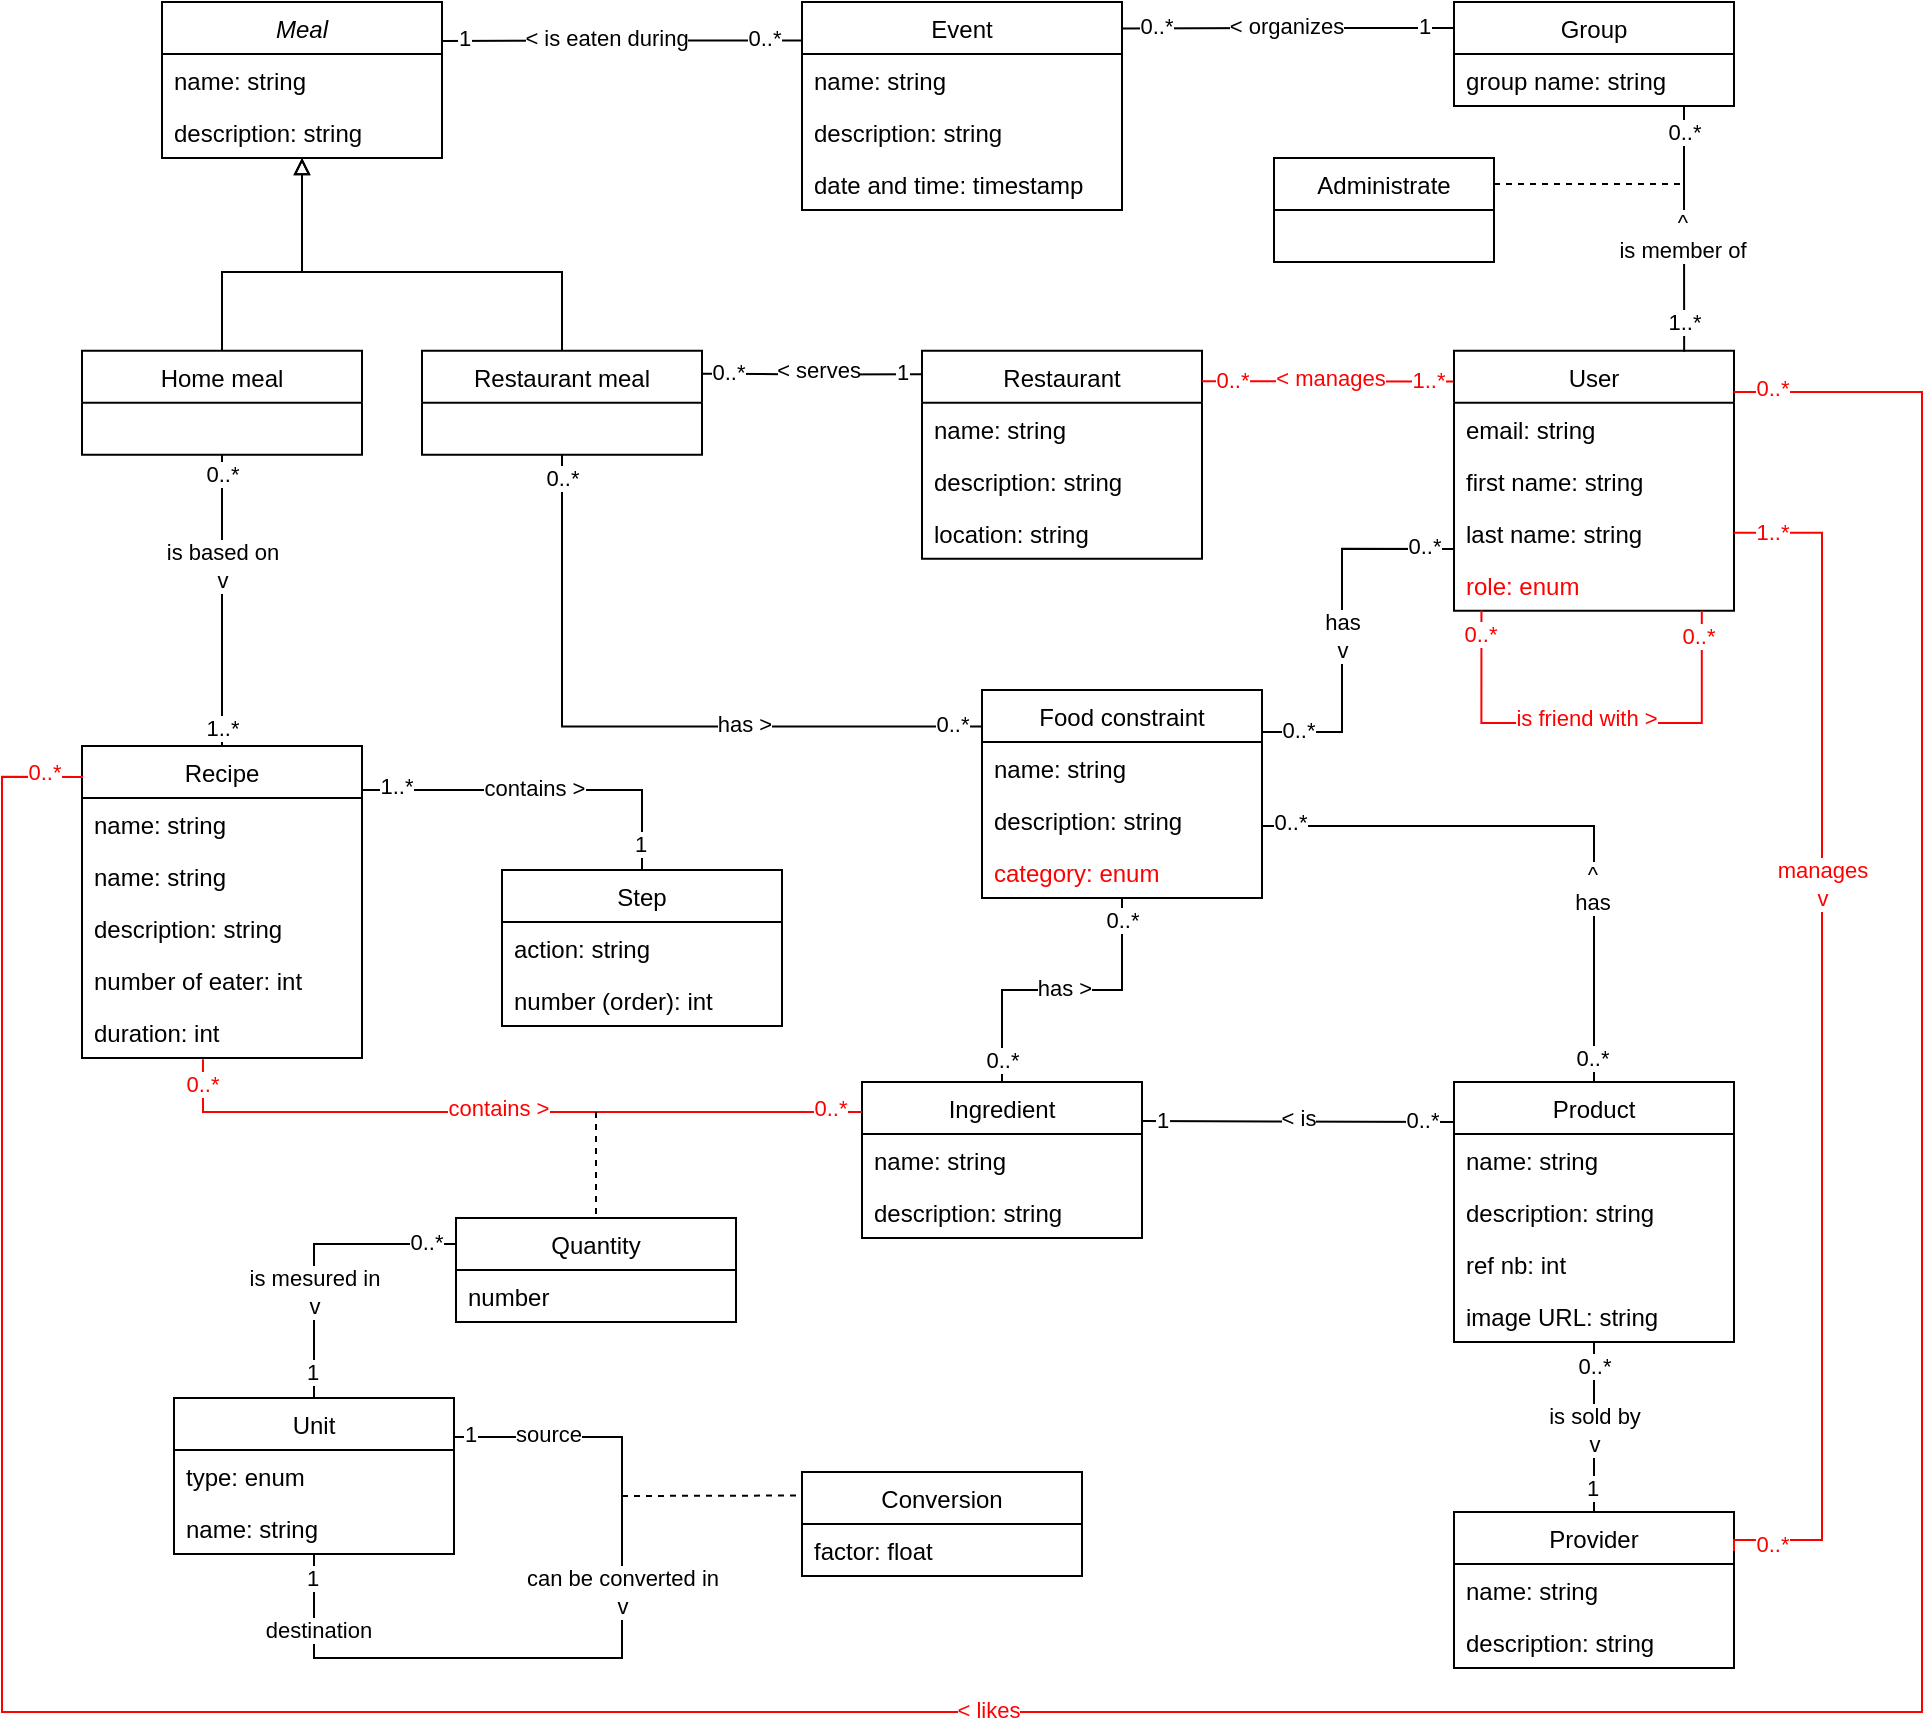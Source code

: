 <mxfile version="17.5.0" type="device"><diagram id="TqW5CA-NK5gwut6oddhq" name="Page-1"><mxGraphModel dx="290" dy="501" grid="1" gridSize="10" guides="1" tooltips="1" connect="1" arrows="1" fold="1" page="1" pageScale="1" pageWidth="827" pageHeight="1169" math="0" shadow="0"><root><mxCell id="0"/><mxCell id="1" parent="0"/><mxCell id="3Y7-TavHmKVDPiJVPNlu-1" value="Food constraint" style="swimlane;fontStyle=0;childLayout=stackLayout;horizontal=1;startSize=26;fillColor=none;horizontalStack=0;resizeParent=1;resizeParentMax=0;resizeLast=0;collapsible=1;marginBottom=0;" parent="1" vertex="1"><mxGeometry x="1620" y="789" width="140" height="104" as="geometry"/></mxCell><mxCell id="3Y7-TavHmKVDPiJVPNlu-2" value="name: string" style="text;strokeColor=none;fillColor=none;align=left;verticalAlign=top;spacingLeft=4;spacingRight=4;overflow=hidden;rotatable=0;points=[[0,0.5],[1,0.5]];portConstraint=eastwest;" parent="3Y7-TavHmKVDPiJVPNlu-1" vertex="1"><mxGeometry y="26" width="140" height="26" as="geometry"/></mxCell><mxCell id="3Y7-TavHmKVDPiJVPNlu-3" value="description: string" style="text;strokeColor=none;fillColor=none;align=left;verticalAlign=top;spacingLeft=4;spacingRight=4;overflow=hidden;rotatable=0;points=[[0,0.5],[1,0.5]];portConstraint=eastwest;" parent="3Y7-TavHmKVDPiJVPNlu-1" vertex="1"><mxGeometry y="52" width="140" height="26" as="geometry"/></mxCell><mxCell id="KQlVbWrht6X0Lb1enAnc-1" value="category: enum" style="text;strokeColor=none;fillColor=none;align=left;verticalAlign=top;spacingLeft=4;spacingRight=4;overflow=hidden;rotatable=0;points=[[0,0.5],[1,0.5]];portConstraint=eastwest;fontColor=#FF0000;" vertex="1" parent="3Y7-TavHmKVDPiJVPNlu-1"><mxGeometry y="78" width="140" height="26" as="geometry"/></mxCell><mxCell id="3Y7-TavHmKVDPiJVPNlu-4" value="User" style="swimlane;fontStyle=0;childLayout=stackLayout;horizontal=1;startSize=26;fillColor=none;horizontalStack=0;resizeParent=1;resizeParentMax=0;resizeLast=0;collapsible=1;marginBottom=0;" parent="1" vertex="1"><mxGeometry x="1856" y="619.43" width="140" height="130" as="geometry"/></mxCell><mxCell id="3Y7-TavHmKVDPiJVPNlu-6" value="email: string" style="text;strokeColor=none;fillColor=none;align=left;verticalAlign=top;spacingLeft=4;spacingRight=4;overflow=hidden;rotatable=0;points=[[0,0.5],[1,0.5]];portConstraint=eastwest;" parent="3Y7-TavHmKVDPiJVPNlu-4" vertex="1"><mxGeometry y="26" width="140" height="26" as="geometry"/></mxCell><mxCell id="3Y7-TavHmKVDPiJVPNlu-7" value="first name: string" style="text;strokeColor=none;fillColor=none;align=left;verticalAlign=top;spacingLeft=4;spacingRight=4;overflow=hidden;rotatable=0;points=[[0,0.5],[1,0.5]];portConstraint=eastwest;" parent="3Y7-TavHmKVDPiJVPNlu-4" vertex="1"><mxGeometry y="52" width="140" height="26" as="geometry"/></mxCell><mxCell id="3Y7-TavHmKVDPiJVPNlu-8" value="last name: string" style="text;strokeColor=none;fillColor=none;align=left;verticalAlign=top;spacingLeft=4;spacingRight=4;overflow=hidden;rotatable=0;points=[[0,0.5],[1,0.5]];portConstraint=eastwest;" parent="3Y7-TavHmKVDPiJVPNlu-4" vertex="1"><mxGeometry y="78" width="140" height="26" as="geometry"/></mxCell><mxCell id="LZzY1pTUdGnfI9EQ-fcA-3" value="role: enum" style="text;strokeColor=none;fillColor=none;align=left;verticalAlign=top;spacingLeft=4;spacingRight=4;overflow=hidden;rotatable=0;points=[[0,0.5],[1,0.5]];portConstraint=eastwest;fontColor=#FF0000;" parent="3Y7-TavHmKVDPiJVPNlu-4" vertex="1"><mxGeometry y="104" width="140" height="26" as="geometry"/></mxCell><mxCell id="LZzY1pTUdGnfI9EQ-fcA-28" style="edgeStyle=orthogonalEdgeStyle;rounded=0;orthogonalLoop=1;jettySize=auto;html=1;endArrow=none;endFill=0;strokeColor=#FF0000;entryX=0.098;entryY=0.992;entryDx=0;entryDy=0;entryPerimeter=0;exitX=0.885;exitY=1;exitDx=0;exitDy=0;exitPerimeter=0;" parent="3Y7-TavHmKVDPiJVPNlu-4" source="LZzY1pTUdGnfI9EQ-fcA-3" target="LZzY1pTUdGnfI9EQ-fcA-3" edge="1"><mxGeometry relative="1" as="geometry"><mxPoint x="124" y="130.57" as="sourcePoint"/><mxPoint x="14" y="150.57" as="targetPoint"/><Array as="points"><mxPoint x="124" y="186"/><mxPoint x="14" y="186"/></Array></mxGeometry></mxCell><mxCell id="LZzY1pTUdGnfI9EQ-fcA-29" value="is friend with &amp;gt;" style="edgeLabel;html=1;align=center;verticalAlign=middle;resizable=0;points=[];fontColor=#FF0000;" parent="LZzY1pTUdGnfI9EQ-fcA-28" vertex="1" connectable="0"><mxGeometry x="0.316" y="-2" relative="1" as="geometry"><mxPoint x="32" y="-1" as="offset"/></mxGeometry></mxCell><mxCell id="LZzY1pTUdGnfI9EQ-fcA-30" value="0..*" style="edgeLabel;html=1;align=center;verticalAlign=middle;resizable=0;points=[];fontColor=#FF0000;" parent="LZzY1pTUdGnfI9EQ-fcA-28" vertex="1" connectable="0"><mxGeometry x="0.914" relative="1" as="geometry"><mxPoint x="-1" y="2" as="offset"/></mxGeometry></mxCell><mxCell id="LZzY1pTUdGnfI9EQ-fcA-31" value="0..*" style="edgeLabel;html=1;align=center;verticalAlign=middle;resizable=0;points=[];fontColor=#FF0000;" parent="LZzY1pTUdGnfI9EQ-fcA-28" vertex="1" connectable="0"><mxGeometry x="-0.824" relative="1" as="geometry"><mxPoint x="-2" y="-7" as="offset"/></mxGeometry></mxCell><mxCell id="3Y7-TavHmKVDPiJVPNlu-84" style="edgeStyle=orthogonalEdgeStyle;rounded=0;orthogonalLoop=1;jettySize=auto;html=1;exitX=0.5;exitY=0;exitDx=0;exitDy=0;endArrow=none;endFill=0;entryX=0.5;entryY=1;entryDx=0;entryDy=0;" parent="1" source="3Y7-TavHmKVDPiJVPNlu-9" target="3Y7-TavHmKVDPiJVPNlu-1" edge="1"><mxGeometry relative="1" as="geometry"><mxPoint x="1700" y="890" as="targetPoint"/></mxGeometry></mxCell><mxCell id="3Y7-TavHmKVDPiJVPNlu-85" value="has &amp;gt;" style="edgeLabel;html=1;align=center;verticalAlign=middle;resizable=0;points=[];" parent="3Y7-TavHmKVDPiJVPNlu-84" vertex="1" connectable="0"><mxGeometry x="-0.137" relative="1" as="geometry"><mxPoint x="11" y="-1" as="offset"/></mxGeometry></mxCell><mxCell id="3Y7-TavHmKVDPiJVPNlu-108" value="0..*" style="edgeLabel;html=1;align=center;verticalAlign=middle;resizable=0;points=[];" parent="3Y7-TavHmKVDPiJVPNlu-84" vertex="1" connectable="0"><mxGeometry x="0.82" relative="1" as="geometry"><mxPoint y="-3" as="offset"/></mxGeometry></mxCell><mxCell id="3Y7-TavHmKVDPiJVPNlu-109" value="0..*" style="edgeLabel;html=1;align=center;verticalAlign=middle;resizable=0;points=[];" parent="3Y7-TavHmKVDPiJVPNlu-84" vertex="1" connectable="0"><mxGeometry x="-0.863" relative="1" as="geometry"><mxPoint y="-1" as="offset"/></mxGeometry></mxCell><mxCell id="3Y7-TavHmKVDPiJVPNlu-9" value="Ingredient" style="swimlane;fontStyle=0;childLayout=stackLayout;horizontal=1;startSize=26;fillColor=none;horizontalStack=0;resizeParent=1;resizeParentMax=0;resizeLast=0;collapsible=1;marginBottom=0;" parent="1" vertex="1"><mxGeometry x="1560" y="985" width="140" height="78" as="geometry"/></mxCell><mxCell id="3Y7-TavHmKVDPiJVPNlu-10" value="name: string" style="text;strokeColor=none;fillColor=none;align=left;verticalAlign=top;spacingLeft=4;spacingRight=4;overflow=hidden;rotatable=0;points=[[0,0.5],[1,0.5]];portConstraint=eastwest;" parent="3Y7-TavHmKVDPiJVPNlu-9" vertex="1"><mxGeometry y="26" width="140" height="26" as="geometry"/></mxCell><mxCell id="3Y7-TavHmKVDPiJVPNlu-11" value="description: string" style="text;strokeColor=none;fillColor=none;align=left;verticalAlign=top;spacingLeft=4;spacingRight=4;overflow=hidden;rotatable=0;points=[[0,0.5],[1,0.5]];portConstraint=eastwest;" parent="3Y7-TavHmKVDPiJVPNlu-9" vertex="1"><mxGeometry y="52" width="140" height="26" as="geometry"/></mxCell><mxCell id="3Y7-TavHmKVDPiJVPNlu-17" value="Meal" style="swimlane;fontStyle=2;childLayout=stackLayout;horizontal=1;startSize=26;fillColor=none;horizontalStack=0;resizeParent=1;resizeParentMax=0;resizeLast=0;collapsible=1;marginBottom=0;" parent="1" vertex="1"><mxGeometry x="1210" y="445" width="140" height="78" as="geometry"/></mxCell><mxCell id="3Y7-TavHmKVDPiJVPNlu-18" value="name: string" style="text;strokeColor=none;fillColor=none;align=left;verticalAlign=top;spacingLeft=4;spacingRight=4;overflow=hidden;rotatable=0;points=[[0,0.5],[1,0.5]];portConstraint=eastwest;" parent="3Y7-TavHmKVDPiJVPNlu-17" vertex="1"><mxGeometry y="26" width="140" height="26" as="geometry"/></mxCell><mxCell id="3Y7-TavHmKVDPiJVPNlu-19" value="description: string" style="text;strokeColor=none;fillColor=none;align=left;verticalAlign=top;spacingLeft=4;spacingRight=4;overflow=hidden;rotatable=0;points=[[0,0.5],[1,0.5]];portConstraint=eastwest;" parent="3Y7-TavHmKVDPiJVPNlu-17" vertex="1"><mxGeometry y="52" width="140" height="26" as="geometry"/></mxCell><mxCell id="3Y7-TavHmKVDPiJVPNlu-52" style="edgeStyle=orthogonalEdgeStyle;rounded=0;orthogonalLoop=1;jettySize=auto;html=1;exitX=0.5;exitY=1;exitDx=0;exitDy=0;endArrow=none;endFill=0;entryX=0.222;entryY=0.003;entryDx=0;entryDy=0;entryPerimeter=0;" parent="1" edge="1"><mxGeometry relative="1" as="geometry"><mxPoint x="1971" y="497.0" as="sourcePoint"/><mxPoint x="1971.08" y="619.82" as="targetPoint"/><Array as="points"><mxPoint x="1971" y="530"/><mxPoint x="1971" y="530"/></Array></mxGeometry></mxCell><mxCell id="3Y7-TavHmKVDPiJVPNlu-53" value="&lt;div&gt;^&lt;br&gt;&lt;/div&gt;&lt;div&gt;is member of&lt;/div&gt;" style="edgeLabel;html=1;align=center;verticalAlign=middle;resizable=0;points=[];" parent="3Y7-TavHmKVDPiJVPNlu-52" vertex="1" connectable="0"><mxGeometry x="0.435" relative="1" as="geometry"><mxPoint x="-1" y="-23" as="offset"/></mxGeometry></mxCell><mxCell id="3Y7-TavHmKVDPiJVPNlu-87" value="1..*" style="edgeLabel;html=1;align=center;verticalAlign=middle;resizable=0;points=[];" parent="3Y7-TavHmKVDPiJVPNlu-52" vertex="1" connectable="0"><mxGeometry x="0.792" relative="1" as="geometry"><mxPoint y="-2" as="offset"/></mxGeometry></mxCell><mxCell id="3Y7-TavHmKVDPiJVPNlu-88" value="0..*" style="edgeLabel;html=1;align=center;verticalAlign=middle;resizable=0;points=[];" parent="3Y7-TavHmKVDPiJVPNlu-52" vertex="1" connectable="0"><mxGeometry x="-0.821" relative="1" as="geometry"><mxPoint y="2" as="offset"/></mxGeometry></mxCell><mxCell id="3Y7-TavHmKVDPiJVPNlu-20" value="Group" style="swimlane;fontStyle=0;childLayout=stackLayout;horizontal=1;startSize=26;fillColor=none;horizontalStack=0;resizeParent=1;resizeParentMax=0;resizeLast=0;collapsible=1;marginBottom=0;" parent="1" vertex="1"><mxGeometry x="1856" y="445" width="140" height="52" as="geometry"><mxRectangle x="1830" y="445" width="70" height="26" as="alternateBounds"/></mxGeometry></mxCell><mxCell id="3Y7-TavHmKVDPiJVPNlu-21" value="group name: string" style="text;strokeColor=none;fillColor=none;align=left;verticalAlign=top;spacingLeft=4;spacingRight=4;overflow=hidden;rotatable=0;points=[[0,0.5],[1,0.5]];portConstraint=eastwest;" parent="3Y7-TavHmKVDPiJVPNlu-20" vertex="1"><mxGeometry y="26" width="140" height="26" as="geometry"/></mxCell><mxCell id="3Y7-TavHmKVDPiJVPNlu-22" value="Event" style="swimlane;fontStyle=0;childLayout=stackLayout;horizontal=1;startSize=26;fillColor=none;horizontalStack=0;resizeParent=1;resizeParentMax=0;resizeLast=0;collapsible=1;marginBottom=0;" parent="1" vertex="1"><mxGeometry x="1530" y="445" width="160" height="104" as="geometry"/></mxCell><mxCell id="3Y7-TavHmKVDPiJVPNlu-23" value="name: string" style="text;strokeColor=none;fillColor=none;align=left;verticalAlign=top;spacingLeft=4;spacingRight=4;overflow=hidden;rotatable=0;points=[[0,0.5],[1,0.5]];portConstraint=eastwest;" parent="3Y7-TavHmKVDPiJVPNlu-22" vertex="1"><mxGeometry y="26" width="160" height="26" as="geometry"/></mxCell><mxCell id="3Y7-TavHmKVDPiJVPNlu-24" value="description: string" style="text;strokeColor=none;fillColor=none;align=left;verticalAlign=top;spacingLeft=4;spacingRight=4;overflow=hidden;rotatable=0;points=[[0,0.5],[1,0.5]];portConstraint=eastwest;" parent="3Y7-TavHmKVDPiJVPNlu-22" vertex="1"><mxGeometry y="52" width="160" height="26" as="geometry"/></mxCell><mxCell id="3Y7-TavHmKVDPiJVPNlu-25" value="date and time: timestamp" style="text;strokeColor=none;fillColor=none;align=left;verticalAlign=top;spacingLeft=4;spacingRight=4;overflow=hidden;rotatable=0;points=[[0,0.5],[1,0.5]];portConstraint=eastwest;" parent="3Y7-TavHmKVDPiJVPNlu-22" vertex="1"><mxGeometry y="78" width="160" height="26" as="geometry"/></mxCell><mxCell id="3Y7-TavHmKVDPiJVPNlu-63" style="edgeStyle=orthogonalEdgeStyle;rounded=0;orthogonalLoop=1;jettySize=auto;html=1;exitX=0.5;exitY=1;exitDx=0;exitDy=0;entryX=0.5;entryY=0;entryDx=0;entryDy=0;endArrow=none;endFill=0;" parent="1" source="3Y7-TavHmKVDPiJVPNlu-26" target="3Y7-TavHmKVDPiJVPNlu-31" edge="1"><mxGeometry relative="1" as="geometry"/></mxCell><mxCell id="3Y7-TavHmKVDPiJVPNlu-64" value="&lt;div&gt;is based on&lt;/div&gt;&lt;div&gt;v&lt;br&gt;&lt;/div&gt;" style="edgeLabel;html=1;align=center;verticalAlign=middle;resizable=0;points=[];" parent="3Y7-TavHmKVDPiJVPNlu-63" vertex="1" connectable="0"><mxGeometry x="0.686" relative="1" as="geometry"><mxPoint y="-67" as="offset"/></mxGeometry></mxCell><mxCell id="3Y7-TavHmKVDPiJVPNlu-93" value="0..*" style="edgeLabel;html=1;align=center;verticalAlign=middle;resizable=0;points=[];" parent="3Y7-TavHmKVDPiJVPNlu-63" vertex="1" connectable="0"><mxGeometry x="-0.791" relative="1" as="geometry"><mxPoint y="-6" as="offset"/></mxGeometry></mxCell><mxCell id="3Y7-TavHmKVDPiJVPNlu-94" value="1..*" style="edgeLabel;html=1;align=center;verticalAlign=middle;resizable=0;points=[];" parent="3Y7-TavHmKVDPiJVPNlu-63" vertex="1" connectable="0"><mxGeometry x="0.778" relative="1" as="geometry"><mxPoint y="7" as="offset"/></mxGeometry></mxCell><mxCell id="rPFVRI6o-lbLPfudPGqJ-1" style="edgeStyle=orthogonalEdgeStyle;rounded=0;orthogonalLoop=1;jettySize=auto;html=1;exitX=0.5;exitY=0;exitDx=0;exitDy=0;entryX=0.5;entryY=1;entryDx=0;entryDy=0;endArrow=block;endFill=0;" parent="1" source="3Y7-TavHmKVDPiJVPNlu-26" target="3Y7-TavHmKVDPiJVPNlu-17" edge="1"><mxGeometry relative="1" as="geometry"><mxPoint x="1340" y="530" as="targetPoint"/><Array as="points"><mxPoint x="1240" y="580"/><mxPoint x="1280" y="580"/></Array></mxGeometry></mxCell><mxCell id="3Y7-TavHmKVDPiJVPNlu-26" value="Home meal" style="swimlane;fontStyle=0;childLayout=stackLayout;horizontal=1;startSize=26;fillColor=none;horizontalStack=0;resizeParent=1;resizeParentMax=0;resizeLast=0;collapsible=1;marginBottom=0;" parent="1" vertex="1"><mxGeometry x="1170" y="619.43" width="140" height="52" as="geometry"/></mxCell><mxCell id="3Y7-TavHmKVDPiJVPNlu-77" style="edgeStyle=orthogonalEdgeStyle;rounded=0;orthogonalLoop=1;jettySize=auto;html=1;exitX=0.5;exitY=1;exitDx=0;exitDy=0;entryX=0.001;entryY=0.176;entryDx=0;entryDy=0;endArrow=none;endFill=0;entryPerimeter=0;" parent="1" source="3Y7-TavHmKVDPiJVPNlu-27" target="3Y7-TavHmKVDPiJVPNlu-1" edge="1"><mxGeometry relative="1" as="geometry"><mxPoint x="1000" y="562.14" as="sourcePoint"/><mxPoint x="1135" y="728.71" as="targetPoint"/></mxGeometry></mxCell><mxCell id="3Y7-TavHmKVDPiJVPNlu-78" value="&lt;div&gt;has &amp;gt;&lt;br&gt;&lt;/div&gt;" style="edgeLabel;html=1;align=center;verticalAlign=middle;resizable=0;points=[];" parent="3Y7-TavHmKVDPiJVPNlu-77" vertex="1" connectable="0"><mxGeometry x="0.316" y="-2" relative="1" as="geometry"><mxPoint x="-1" y="-4" as="offset"/></mxGeometry></mxCell><mxCell id="3Y7-TavHmKVDPiJVPNlu-103" value="0..*" style="edgeLabel;html=1;align=center;verticalAlign=middle;resizable=0;points=[];" parent="3Y7-TavHmKVDPiJVPNlu-77" vertex="1" connectable="0"><mxGeometry x="-0.863" relative="1" as="geometry"><mxPoint y="-12" as="offset"/></mxGeometry></mxCell><mxCell id="3Y7-TavHmKVDPiJVPNlu-104" value="0..*" style="edgeLabel;html=1;align=center;verticalAlign=middle;resizable=0;points=[];" parent="3Y7-TavHmKVDPiJVPNlu-77" vertex="1" connectable="0"><mxGeometry x="0.919" y="-1" relative="1" as="geometry"><mxPoint x="-1" y="-3" as="offset"/></mxGeometry></mxCell><mxCell id="rPFVRI6o-lbLPfudPGqJ-3" style="edgeStyle=orthogonalEdgeStyle;rounded=0;orthogonalLoop=1;jettySize=auto;html=1;endArrow=block;endFill=0;entryX=0.5;entryY=1.001;entryDx=0;entryDy=0;entryPerimeter=0;exitX=0.5;exitY=0;exitDx=0;exitDy=0;" parent="1" source="3Y7-TavHmKVDPiJVPNlu-27" target="3Y7-TavHmKVDPiJVPNlu-19" edge="1"><mxGeometry relative="1" as="geometry"><mxPoint x="1350" y="530" as="targetPoint"/><mxPoint x="1450" y="570" as="sourcePoint"/><Array as="points"><mxPoint x="1410" y="580"/><mxPoint x="1280" y="580"/></Array></mxGeometry></mxCell><mxCell id="3Y7-TavHmKVDPiJVPNlu-27" value="Restaurant meal" style="swimlane;fontStyle=0;childLayout=stackLayout;horizontal=1;startSize=26;fillColor=none;horizontalStack=0;resizeParent=1;resizeParentMax=0;resizeLast=0;collapsible=1;marginBottom=0;" parent="1" vertex="1"><mxGeometry x="1340" y="619.43" width="140" height="52" as="geometry"/></mxCell><mxCell id="3Y7-TavHmKVDPiJVPNlu-31" value="Recipe" style="swimlane;fontStyle=0;childLayout=stackLayout;horizontal=1;startSize=26;fillColor=none;horizontalStack=0;resizeParent=1;resizeParentMax=0;resizeLast=0;collapsible=1;marginBottom=0;" parent="1" vertex="1"><mxGeometry x="1170" y="817" width="140" height="156" as="geometry"/></mxCell><mxCell id="LZzY1pTUdGnfI9EQ-fcA-48" value="name: string" style="text;strokeColor=none;fillColor=none;align=left;verticalAlign=top;spacingLeft=4;spacingRight=4;overflow=hidden;rotatable=0;points=[[0,0.5],[1,0.5]];portConstraint=eastwest;" parent="3Y7-TavHmKVDPiJVPNlu-31" vertex="1"><mxGeometry y="26" width="140" height="26" as="geometry"/></mxCell><mxCell id="3Y7-TavHmKVDPiJVPNlu-32" value="name: string" style="text;strokeColor=none;fillColor=none;align=left;verticalAlign=top;spacingLeft=4;spacingRight=4;overflow=hidden;rotatable=0;points=[[0,0.5],[1,0.5]];portConstraint=eastwest;" parent="3Y7-TavHmKVDPiJVPNlu-31" vertex="1"><mxGeometry y="52" width="140" height="26" as="geometry"/></mxCell><mxCell id="3Y7-TavHmKVDPiJVPNlu-33" value="description: string" style="text;strokeColor=none;fillColor=none;align=left;verticalAlign=top;spacingLeft=4;spacingRight=4;overflow=hidden;rotatable=0;points=[[0,0.5],[1,0.5]];portConstraint=eastwest;" parent="3Y7-TavHmKVDPiJVPNlu-31" vertex="1"><mxGeometry y="78" width="140" height="26" as="geometry"/></mxCell><mxCell id="3Y7-TavHmKVDPiJVPNlu-34" value="number of eater: int" style="text;strokeColor=none;fillColor=none;align=left;verticalAlign=top;spacingLeft=4;spacingRight=4;overflow=hidden;rotatable=0;points=[[0,0.5],[1,0.5]];portConstraint=eastwest;" parent="3Y7-TavHmKVDPiJVPNlu-31" vertex="1"><mxGeometry y="104" width="140" height="26" as="geometry"/></mxCell><mxCell id="LZzY1pTUdGnfI9EQ-fcA-20" value="duration: int" style="text;strokeColor=none;fillColor=none;align=left;verticalAlign=top;spacingLeft=4;spacingRight=4;overflow=hidden;rotatable=0;points=[[0,0.5],[1,0.5]];portConstraint=eastwest;" parent="3Y7-TavHmKVDPiJVPNlu-31" vertex="1"><mxGeometry y="130" width="140" height="26" as="geometry"/></mxCell><mxCell id="3Y7-TavHmKVDPiJVPNlu-65" style="edgeStyle=orthogonalEdgeStyle;rounded=0;orthogonalLoop=1;jettySize=auto;html=1;entryX=1.002;entryY=0.219;entryDx=0;entryDy=0;endArrow=none;endFill=0;exitX=-0.003;exitY=0.113;exitDx=0;exitDy=0;exitPerimeter=0;entryPerimeter=0;" parent="1" source="3Y7-TavHmKVDPiJVPNlu-35" target="3Y7-TavHmKVDPiJVPNlu-27" edge="1"><mxGeometry relative="1" as="geometry"><Array as="points"><mxPoint x="1530" y="631"/><mxPoint x="1500" y="631"/></Array><mxPoint x="1460" y="777" as="sourcePoint"/></mxGeometry></mxCell><mxCell id="3Y7-TavHmKVDPiJVPNlu-66" value="&lt;div&gt;&amp;lt; serves&lt;br&gt;&lt;/div&gt;" style="edgeLabel;html=1;align=center;verticalAlign=middle;resizable=0;points=[];" parent="3Y7-TavHmKVDPiJVPNlu-65" vertex="1" connectable="0"><mxGeometry x="-0.693" y="1" relative="1" as="geometry"><mxPoint x="-35" y="-3" as="offset"/></mxGeometry></mxCell><mxCell id="3Y7-TavHmKVDPiJVPNlu-101" value="1" style="edgeLabel;html=1;align=center;verticalAlign=middle;resizable=0;points=[];" parent="3Y7-TavHmKVDPiJVPNlu-65" vertex="1" connectable="0"><mxGeometry x="-0.777" relative="1" as="geometry"><mxPoint x="2" y="-1" as="offset"/></mxGeometry></mxCell><mxCell id="3Y7-TavHmKVDPiJVPNlu-102" value="0..*" style="edgeLabel;html=1;align=center;verticalAlign=middle;resizable=0;points=[];" parent="3Y7-TavHmKVDPiJVPNlu-65" vertex="1" connectable="0"><mxGeometry x="0.769" relative="1" as="geometry"><mxPoint y="-1" as="offset"/></mxGeometry></mxCell><mxCell id="3Y7-TavHmKVDPiJVPNlu-35" value="Restaurant" style="swimlane;fontStyle=0;childLayout=stackLayout;horizontal=1;startSize=26;fillColor=none;horizontalStack=0;resizeParent=1;resizeParentMax=0;resizeLast=0;collapsible=1;marginBottom=0;" parent="1" vertex="1"><mxGeometry x="1590" y="619.43" width="140" height="104" as="geometry"/></mxCell><mxCell id="3Y7-TavHmKVDPiJVPNlu-36" value="name: string" style="text;strokeColor=none;fillColor=none;align=left;verticalAlign=top;spacingLeft=4;spacingRight=4;overflow=hidden;rotatable=0;points=[[0,0.5],[1,0.5]];portConstraint=eastwest;" parent="3Y7-TavHmKVDPiJVPNlu-35" vertex="1"><mxGeometry y="26" width="140" height="26" as="geometry"/></mxCell><mxCell id="3Y7-TavHmKVDPiJVPNlu-37" value="description: string" style="text;strokeColor=none;fillColor=none;align=left;verticalAlign=top;spacingLeft=4;spacingRight=4;overflow=hidden;rotatable=0;points=[[0,0.5],[1,0.5]];portConstraint=eastwest;" parent="3Y7-TavHmKVDPiJVPNlu-35" vertex="1"><mxGeometry y="52" width="140" height="26" as="geometry"/></mxCell><mxCell id="3Y7-TavHmKVDPiJVPNlu-38" value="location: string" style="text;strokeColor=none;fillColor=none;align=left;verticalAlign=top;spacingLeft=4;spacingRight=4;overflow=hidden;rotatable=0;points=[[0,0.5],[1,0.5]];portConstraint=eastwest;" parent="3Y7-TavHmKVDPiJVPNlu-35" vertex="1"><mxGeometry y="78" width="140" height="26" as="geometry"/></mxCell><mxCell id="3Y7-TavHmKVDPiJVPNlu-71" style="edgeStyle=orthogonalEdgeStyle;rounded=0;orthogonalLoop=1;jettySize=auto;html=1;endArrow=none;endFill=0;entryX=0;entryY=0.192;entryDx=0;entryDy=0;entryPerimeter=0;fontColor=#FF0000;strokeColor=#FF0000;exitX=0.432;exitY=1.022;exitDx=0;exitDy=0;exitPerimeter=0;" parent="1" source="LZzY1pTUdGnfI9EQ-fcA-20" target="3Y7-TavHmKVDPiJVPNlu-9" edge="1"><mxGeometry relative="1" as="geometry"><mxPoint x="1520.0" y="1004.621" as="targetPoint"/><mxPoint x="1230" y="990" as="sourcePoint"/><Array as="points"><mxPoint x="1231" y="1000"/></Array></mxGeometry></mxCell><mxCell id="3Y7-TavHmKVDPiJVPNlu-72" value="contains &amp;gt;" style="edgeLabel;html=1;align=center;verticalAlign=middle;resizable=0;points=[];fontColor=#FF0000;" parent="3Y7-TavHmKVDPiJVPNlu-71" vertex="1" connectable="0"><mxGeometry x="-0.377" relative="1" as="geometry"><mxPoint x="63" y="-2" as="offset"/></mxGeometry></mxCell><mxCell id="3Y7-TavHmKVDPiJVPNlu-111" value="0..*" style="edgeLabel;html=1;align=center;verticalAlign=middle;resizable=0;points=[];fontColor=#FF0000;" parent="3Y7-TavHmKVDPiJVPNlu-71" vertex="1" connectable="0"><mxGeometry x="-0.818" relative="1" as="geometry"><mxPoint x="-7" y="-14" as="offset"/></mxGeometry></mxCell><mxCell id="3Y7-TavHmKVDPiJVPNlu-112" value="0..*" style="edgeLabel;html=1;align=center;verticalAlign=middle;resizable=0;points=[];fontColor=#FF0000;" parent="3Y7-TavHmKVDPiJVPNlu-71" vertex="1" connectable="0"><mxGeometry x="0.779" relative="1" as="geometry"><mxPoint x="23" y="-2" as="offset"/></mxGeometry></mxCell><mxCell id="3Y7-TavHmKVDPiJVPNlu-39" value="Step" style="swimlane;fontStyle=0;childLayout=stackLayout;horizontal=1;startSize=26;fillColor=none;horizontalStack=0;resizeParent=1;resizeParentMax=0;resizeLast=0;collapsible=1;marginBottom=0;" parent="1" vertex="1"><mxGeometry x="1380" y="879" width="140" height="78" as="geometry"/></mxCell><mxCell id="3Y7-TavHmKVDPiJVPNlu-40" value="action: string" style="text;strokeColor=none;fillColor=none;align=left;verticalAlign=top;spacingLeft=4;spacingRight=4;overflow=hidden;rotatable=0;points=[[0,0.5],[1,0.5]];portConstraint=eastwest;" parent="3Y7-TavHmKVDPiJVPNlu-39" vertex="1"><mxGeometry y="26" width="140" height="26" as="geometry"/></mxCell><mxCell id="3Y7-TavHmKVDPiJVPNlu-41" value="number (order): int" style="text;strokeColor=none;fillColor=none;align=left;verticalAlign=top;spacingLeft=4;spacingRight=4;overflow=hidden;rotatable=0;points=[[0,0.5],[1,0.5]];portConstraint=eastwest;" parent="3Y7-TavHmKVDPiJVPNlu-39" vertex="1"><mxGeometry y="52" width="140" height="26" as="geometry"/></mxCell><mxCell id="3Y7-TavHmKVDPiJVPNlu-75" style="edgeStyle=orthogonalEdgeStyle;rounded=0;orthogonalLoop=1;jettySize=auto;html=1;exitX=0.5;exitY=1;exitDx=0;exitDy=0;entryX=0.5;entryY=0;entryDx=0;entryDy=0;endArrow=none;endFill=0;" parent="1" source="3Y7-TavHmKVDPiJVPNlu-43" target="3Y7-TavHmKVDPiJVPNlu-47" edge="1"><mxGeometry relative="1" as="geometry"/></mxCell><mxCell id="3Y7-TavHmKVDPiJVPNlu-76" value="&lt;div&gt;is sold by&lt;/div&gt;&lt;div&gt;v&lt;br&gt;&lt;/div&gt;" style="edgeLabel;html=1;align=center;verticalAlign=middle;resizable=0;points=[];" parent="3Y7-TavHmKVDPiJVPNlu-75" vertex="1" connectable="0"><mxGeometry x="0.342" y="-1" relative="1" as="geometry"><mxPoint x="1" y="-13" as="offset"/></mxGeometry></mxCell><mxCell id="3Y7-TavHmKVDPiJVPNlu-99" value="0..*" style="edgeLabel;html=1;align=center;verticalAlign=middle;resizable=0;points=[];" parent="3Y7-TavHmKVDPiJVPNlu-75" vertex="1" connectable="0"><mxGeometry x="-0.734" relative="1" as="geometry"><mxPoint as="offset"/></mxGeometry></mxCell><mxCell id="3Y7-TavHmKVDPiJVPNlu-100" value="1" style="edgeLabel;html=1;align=center;verticalAlign=middle;resizable=0;points=[];" parent="3Y7-TavHmKVDPiJVPNlu-75" vertex="1" connectable="0"><mxGeometry x="0.709" relative="1" as="geometry"><mxPoint x="-1" as="offset"/></mxGeometry></mxCell><mxCell id="3Y7-TavHmKVDPiJVPNlu-83" style="edgeStyle=orthogonalEdgeStyle;rounded=0;orthogonalLoop=1;jettySize=auto;html=1;exitX=0.5;exitY=0;exitDx=0;exitDy=0;endArrow=none;endFill=0;" parent="1" source="3Y7-TavHmKVDPiJVPNlu-43" edge="1"><mxGeometry relative="1" as="geometry"><mxPoint x="1760" y="857" as="targetPoint"/><Array as="points"><mxPoint x="1900" y="857"/><mxPoint x="1760" y="857"/></Array></mxGeometry></mxCell><mxCell id="3Y7-TavHmKVDPiJVPNlu-86" value="&lt;div&gt;^&lt;/div&gt;&lt;div&gt;has&lt;br&gt;&lt;/div&gt;" style="edgeLabel;html=1;align=center;verticalAlign=middle;resizable=0;points=[];" parent="3Y7-TavHmKVDPiJVPNlu-83" vertex="1" connectable="0"><mxGeometry x="-0.341" y="1" relative="1" as="geometry"><mxPoint as="offset"/></mxGeometry></mxCell><mxCell id="3Y7-TavHmKVDPiJVPNlu-107" value="0..*" style="edgeLabel;html=1;align=center;verticalAlign=middle;resizable=0;points=[];" parent="3Y7-TavHmKVDPiJVPNlu-83" vertex="1" connectable="0"><mxGeometry x="0.899" relative="1" as="geometry"><mxPoint x="-1" y="-2" as="offset"/></mxGeometry></mxCell><mxCell id="3Y7-TavHmKVDPiJVPNlu-110" value="0..*" style="edgeLabel;html=1;align=center;verticalAlign=middle;resizable=0;points=[];" parent="3Y7-TavHmKVDPiJVPNlu-83" vertex="1" connectable="0"><mxGeometry x="-0.926" y="1" relative="1" as="geometry"><mxPoint y="-1" as="offset"/></mxGeometry></mxCell><mxCell id="3Y7-TavHmKVDPiJVPNlu-43" value="Product" style="swimlane;fontStyle=0;childLayout=stackLayout;horizontal=1;startSize=26;fillColor=none;horizontalStack=0;resizeParent=1;resizeParentMax=0;resizeLast=0;collapsible=1;marginBottom=0;" parent="1" vertex="1"><mxGeometry x="1856" y="985" width="140" height="130" as="geometry"/></mxCell><mxCell id="3Y7-TavHmKVDPiJVPNlu-44" value="name: string" style="text;strokeColor=none;fillColor=none;align=left;verticalAlign=top;spacingLeft=4;spacingRight=4;overflow=hidden;rotatable=0;points=[[0,0.5],[1,0.5]];portConstraint=eastwest;" parent="3Y7-TavHmKVDPiJVPNlu-43" vertex="1"><mxGeometry y="26" width="140" height="26" as="geometry"/></mxCell><mxCell id="3Y7-TavHmKVDPiJVPNlu-45" value="description: string" style="text;strokeColor=none;fillColor=none;align=left;verticalAlign=top;spacingLeft=4;spacingRight=4;overflow=hidden;rotatable=0;points=[[0,0.5],[1,0.5]];portConstraint=eastwest;" parent="3Y7-TavHmKVDPiJVPNlu-43" vertex="1"><mxGeometry y="52" width="140" height="26" as="geometry"/></mxCell><mxCell id="3Y7-TavHmKVDPiJVPNlu-46" value="ref nb: int" style="text;strokeColor=none;fillColor=none;align=left;verticalAlign=top;spacingLeft=4;spacingRight=4;overflow=hidden;rotatable=0;points=[[0,0.5],[1,0.5]];portConstraint=eastwest;" parent="3Y7-TavHmKVDPiJVPNlu-43" vertex="1"><mxGeometry y="78" width="140" height="26" as="geometry"/></mxCell><mxCell id="LZzY1pTUdGnfI9EQ-fcA-22" value="image URL: string" style="text;strokeColor=none;fillColor=none;align=left;verticalAlign=top;spacingLeft=4;spacingRight=4;overflow=hidden;rotatable=0;points=[[0,0.5],[1,0.5]];portConstraint=eastwest;" parent="3Y7-TavHmKVDPiJVPNlu-43" vertex="1"><mxGeometry y="104" width="140" height="26" as="geometry"/></mxCell><mxCell id="3Y7-TavHmKVDPiJVPNlu-47" value="Provider" style="swimlane;fontStyle=0;childLayout=stackLayout;horizontal=1;startSize=26;fillColor=none;horizontalStack=0;resizeParent=1;resizeParentMax=0;resizeLast=0;collapsible=1;marginBottom=0;" parent="1" vertex="1"><mxGeometry x="1856" y="1200" width="140" height="78" as="geometry"/></mxCell><mxCell id="3Y7-TavHmKVDPiJVPNlu-48" value="name: string" style="text;strokeColor=none;fillColor=none;align=left;verticalAlign=top;spacingLeft=4;spacingRight=4;overflow=hidden;rotatable=0;points=[[0,0.5],[1,0.5]];portConstraint=eastwest;" parent="3Y7-TavHmKVDPiJVPNlu-47" vertex="1"><mxGeometry y="26" width="140" height="26" as="geometry"/></mxCell><mxCell id="3Y7-TavHmKVDPiJVPNlu-49" value="description: string" style="text;strokeColor=none;fillColor=none;align=left;verticalAlign=top;spacingLeft=4;spacingRight=4;overflow=hidden;rotatable=0;points=[[0,0.5],[1,0.5]];portConstraint=eastwest;" parent="3Y7-TavHmKVDPiJVPNlu-47" vertex="1"><mxGeometry y="52" width="140" height="26" as="geometry"/></mxCell><mxCell id="rPFVRI6o-lbLPfudPGqJ-8" style="edgeStyle=orthogonalEdgeStyle;rounded=0;orthogonalLoop=1;jettySize=auto;html=1;entryX=0.5;entryY=0;entryDx=0;entryDy=0;endArrow=none;endFill=0;exitX=0;exitY=0.25;exitDx=0;exitDy=0;" parent="1" source="3Y7-TavHmKVDPiJVPNlu-50" target="3Y7-TavHmKVDPiJVPNlu-114" edge="1"><mxGeometry relative="1" as="geometry"/></mxCell><mxCell id="rPFVRI6o-lbLPfudPGqJ-9" value="&lt;div&gt;is mesured in&lt;/div&gt;&lt;div&gt;v&lt;br&gt;&lt;/div&gt;" style="edgeLabel;html=1;align=center;verticalAlign=middle;resizable=0;points=[];" parent="rPFVRI6o-lbLPfudPGqJ-8" vertex="1" connectable="0"><mxGeometry x="0.24" relative="1" as="geometry"><mxPoint y="3" as="offset"/></mxGeometry></mxCell><mxCell id="rPFVRI6o-lbLPfudPGqJ-10" value="1" style="edgeLabel;html=1;align=center;verticalAlign=middle;resizable=0;points=[];" parent="rPFVRI6o-lbLPfudPGqJ-8" vertex="1" connectable="0"><mxGeometry x="0.782" y="1" relative="1" as="geometry"><mxPoint x="-2" y="3" as="offset"/></mxGeometry></mxCell><mxCell id="rPFVRI6o-lbLPfudPGqJ-11" value="0..*" style="edgeLabel;html=1;align=center;verticalAlign=middle;resizable=0;points=[];" parent="rPFVRI6o-lbLPfudPGqJ-8" vertex="1" connectable="0"><mxGeometry x="-0.794" relative="1" as="geometry"><mxPoint y="-1" as="offset"/></mxGeometry></mxCell><mxCell id="3Y7-TavHmKVDPiJVPNlu-50" value="Quantity" style="swimlane;fontStyle=0;childLayout=stackLayout;horizontal=1;startSize=26;fillColor=none;horizontalStack=0;resizeParent=1;resizeParentMax=0;resizeLast=0;collapsible=1;marginBottom=0;" parent="1" vertex="1"><mxGeometry x="1357" y="1053" width="140" height="52" as="geometry"/></mxCell><mxCell id="3Y7-TavHmKVDPiJVPNlu-51" value="number" style="text;strokeColor=none;fillColor=none;align=left;verticalAlign=top;spacingLeft=4;spacingRight=4;overflow=hidden;rotatable=0;points=[[0,0.5],[1,0.5]];portConstraint=eastwest;" parent="3Y7-TavHmKVDPiJVPNlu-50" vertex="1"><mxGeometry y="26" width="140" height="26" as="geometry"/></mxCell><mxCell id="3Y7-TavHmKVDPiJVPNlu-57" style="edgeStyle=orthogonalEdgeStyle;rounded=0;orthogonalLoop=1;jettySize=auto;html=1;exitX=0;exitY=0.25;exitDx=0;exitDy=0;endArrow=none;endFill=0;entryX=1;entryY=0.128;entryDx=0;entryDy=0;entryPerimeter=0;" parent="1" source="3Y7-TavHmKVDPiJVPNlu-20" target="3Y7-TavHmKVDPiJVPNlu-22" edge="1"><mxGeometry relative="1" as="geometry"><mxPoint x="1910" y="507.0" as="sourcePoint"/><mxPoint x="1910" y="610" as="targetPoint"/></mxGeometry></mxCell><mxCell id="3Y7-TavHmKVDPiJVPNlu-58" value="&amp;lt; organizes" style="edgeLabel;html=1;align=center;verticalAlign=middle;resizable=0;points=[];" parent="3Y7-TavHmKVDPiJVPNlu-57" vertex="1" connectable="0"><mxGeometry x="0.435" relative="1" as="geometry"><mxPoint x="35" y="-2" as="offset"/></mxGeometry></mxCell><mxCell id="3Y7-TavHmKVDPiJVPNlu-89" value="1" style="edgeLabel;html=1;align=center;verticalAlign=middle;resizable=0;points=[];" parent="3Y7-TavHmKVDPiJVPNlu-57" vertex="1" connectable="0"><mxGeometry x="-0.753" relative="1" as="geometry"><mxPoint x="5" y="-1" as="offset"/></mxGeometry></mxCell><mxCell id="3Y7-TavHmKVDPiJVPNlu-90" value="0..*" style="edgeLabel;html=1;align=center;verticalAlign=middle;resizable=0;points=[];" parent="3Y7-TavHmKVDPiJVPNlu-57" vertex="1" connectable="0"><mxGeometry x="0.846" y="-1" relative="1" as="geometry"><mxPoint x="4" y="-1" as="offset"/></mxGeometry></mxCell><mxCell id="3Y7-TavHmKVDPiJVPNlu-59" style="edgeStyle=orthogonalEdgeStyle;rounded=0;orthogonalLoop=1;jettySize=auto;html=1;exitX=-0.002;exitY=0.185;exitDx=0;exitDy=0;endArrow=none;endFill=0;entryX=1;entryY=0.25;entryDx=0;entryDy=0;exitPerimeter=0;" parent="1" source="3Y7-TavHmKVDPiJVPNlu-22" target="3Y7-TavHmKVDPiJVPNlu-17" edge="1"><mxGeometry relative="1" as="geometry"><mxPoint x="1840" y="468" as="sourcePoint"/><mxPoint x="1722.24" y="467.688" as="targetPoint"/></mxGeometry></mxCell><mxCell id="3Y7-TavHmKVDPiJVPNlu-60" value="&amp;lt; is eaten during" style="edgeLabel;html=1;align=center;verticalAlign=middle;resizable=0;points=[];" parent="3Y7-TavHmKVDPiJVPNlu-59" vertex="1" connectable="0"><mxGeometry x="0.435" relative="1" as="geometry"><mxPoint x="31" y="-2" as="offset"/></mxGeometry></mxCell><mxCell id="3Y7-TavHmKVDPiJVPNlu-91" value="0..*" style="edgeLabel;html=1;align=center;verticalAlign=middle;resizable=0;points=[];" parent="3Y7-TavHmKVDPiJVPNlu-59" vertex="1" connectable="0"><mxGeometry x="-0.782" relative="1" as="geometry"><mxPoint x="1" y="-1" as="offset"/></mxGeometry></mxCell><mxCell id="3Y7-TavHmKVDPiJVPNlu-92" value="1" style="edgeLabel;html=1;align=center;verticalAlign=middle;resizable=0;points=[];" parent="3Y7-TavHmKVDPiJVPNlu-59" vertex="1" connectable="0"><mxGeometry x="0.874" relative="1" as="geometry"><mxPoint x="-1" y="-2" as="offset"/></mxGeometry></mxCell><mxCell id="3Y7-TavHmKVDPiJVPNlu-79" style="edgeStyle=orthogonalEdgeStyle;rounded=0;orthogonalLoop=1;jettySize=auto;html=1;endArrow=none;endFill=0;entryX=1.002;entryY=0.199;entryDx=0;entryDy=0;entryPerimeter=0;exitX=0;exitY=0.808;exitDx=0;exitDy=0;exitPerimeter=0;" parent="1" source="3Y7-TavHmKVDPiJVPNlu-8" target="3Y7-TavHmKVDPiJVPNlu-1" edge="1"><mxGeometry relative="1" as="geometry"><mxPoint x="1856" y="717" as="sourcePoint"/><mxPoint x="1740" y="747" as="targetPoint"/><Array as="points"><mxPoint x="1800" y="718"/><mxPoint x="1800" y="810"/><mxPoint x="1760" y="810"/></Array></mxGeometry></mxCell><mxCell id="3Y7-TavHmKVDPiJVPNlu-80" value="&lt;div&gt;has&lt;/div&gt;&lt;div&gt;v&lt;br&gt;&lt;/div&gt;" style="edgeLabel;html=1;align=center;verticalAlign=middle;resizable=0;points=[];" parent="3Y7-TavHmKVDPiJVPNlu-79" vertex="1" connectable="0"><mxGeometry x="0.316" y="-2" relative="1" as="geometry"><mxPoint x="2" y="-24" as="offset"/></mxGeometry></mxCell><mxCell id="3Y7-TavHmKVDPiJVPNlu-105" value="0..*" style="edgeLabel;html=1;align=center;verticalAlign=middle;resizable=0;points=[];" parent="3Y7-TavHmKVDPiJVPNlu-79" vertex="1" connectable="0"><mxGeometry x="0.914" relative="1" as="geometry"><mxPoint x="10" y="-1" as="offset"/></mxGeometry></mxCell><mxCell id="3Y7-TavHmKVDPiJVPNlu-106" value="0..*" style="edgeLabel;html=1;align=center;verticalAlign=middle;resizable=0;points=[];" parent="3Y7-TavHmKVDPiJVPNlu-79" vertex="1" connectable="0"><mxGeometry x="-0.824" relative="1" as="geometry"><mxPoint x="1" y="-2" as="offset"/></mxGeometry></mxCell><mxCell id="3Y7-TavHmKVDPiJVPNlu-113" value="" style="endArrow=none;dashed=1;endFill=0;endSize=12;html=1;rounded=0;entryX=0.5;entryY=0;entryDx=0;entryDy=0;" parent="1" target="3Y7-TavHmKVDPiJVPNlu-50" edge="1"><mxGeometry width="160" relative="1" as="geometry"><mxPoint x="1427" y="1000" as="sourcePoint"/><mxPoint x="1427" y="1165" as="targetPoint"/></mxGeometry></mxCell><mxCell id="rPFVRI6o-lbLPfudPGqJ-14" style="edgeStyle=orthogonalEdgeStyle;rounded=0;orthogonalLoop=1;jettySize=auto;html=1;exitX=1;exitY=0.25;exitDx=0;exitDy=0;endArrow=none;endFill=0;entryX=0.5;entryY=1;entryDx=0;entryDy=0;" parent="1" source="3Y7-TavHmKVDPiJVPNlu-114" target="3Y7-TavHmKVDPiJVPNlu-114" edge="1"><mxGeometry relative="1" as="geometry"><mxPoint x="1390" y="1273" as="targetPoint"/><Array as="points"><mxPoint x="1440" y="1162"/><mxPoint x="1440" y="1273"/><mxPoint x="1286" y="1273"/></Array></mxGeometry></mxCell><mxCell id="rPFVRI6o-lbLPfudPGqJ-15" value="1" style="edgeLabel;html=1;align=center;verticalAlign=middle;resizable=0;points=[];" parent="rPFVRI6o-lbLPfudPGqJ-14" vertex="1" connectable="0"><mxGeometry x="-0.924" y="1" relative="1" as="geometry"><mxPoint x="-7" y="-1" as="offset"/></mxGeometry></mxCell><mxCell id="rPFVRI6o-lbLPfudPGqJ-16" value="1" style="edgeLabel;html=1;align=center;verticalAlign=middle;resizable=0;points=[];" parent="rPFVRI6o-lbLPfudPGqJ-14" vertex="1" connectable="0"><mxGeometry x="0.932" relative="1" as="geometry"><mxPoint x="-1" y="-2" as="offset"/></mxGeometry></mxCell><mxCell id="rPFVRI6o-lbLPfudPGqJ-17" value="source" style="edgeLabel;html=1;align=center;verticalAlign=middle;resizable=0;points=[];" parent="rPFVRI6o-lbLPfudPGqJ-14" vertex="1" connectable="0"><mxGeometry x="-0.852" relative="1" as="geometry"><mxPoint x="17" y="-2" as="offset"/></mxGeometry></mxCell><mxCell id="rPFVRI6o-lbLPfudPGqJ-18" value="destination" style="edgeLabel;html=1;align=center;verticalAlign=middle;resizable=0;points=[];" parent="rPFVRI6o-lbLPfudPGqJ-14" vertex="1" connectable="0"><mxGeometry x="0.842" y="2" relative="1" as="geometry"><mxPoint x="4" y="6" as="offset"/></mxGeometry></mxCell><mxCell id="rPFVRI6o-lbLPfudPGqJ-20" value="&lt;div&gt;can be converted in&lt;/div&gt;&lt;div&gt;v&lt;br&gt;&lt;/div&gt;" style="edgeLabel;html=1;align=center;verticalAlign=middle;resizable=0;points=[];" parent="rPFVRI6o-lbLPfudPGqJ-14" vertex="1" connectable="0"><mxGeometry x="-0.213" y="-1" relative="1" as="geometry"><mxPoint x="1" y="4" as="offset"/></mxGeometry></mxCell><mxCell id="3Y7-TavHmKVDPiJVPNlu-114" value="Unit" style="swimlane;fontStyle=0;childLayout=stackLayout;horizontal=1;startSize=26;fillColor=none;horizontalStack=0;resizeParent=1;resizeParentMax=0;resizeLast=0;collapsible=1;marginBottom=0;" parent="1" vertex="1"><mxGeometry x="1216" y="1143" width="140" height="78" as="geometry"/></mxCell><mxCell id="3Y7-TavHmKVDPiJVPNlu-115" value="type: enum" style="text;strokeColor=none;fillColor=none;align=left;verticalAlign=top;spacingLeft=4;spacingRight=4;overflow=hidden;rotatable=0;points=[[0,0.5],[1,0.5]];portConstraint=eastwest;" parent="3Y7-TavHmKVDPiJVPNlu-114" vertex="1"><mxGeometry y="26" width="140" height="26" as="geometry"/></mxCell><mxCell id="3Y7-TavHmKVDPiJVPNlu-116" value="name: string" style="text;strokeColor=none;fillColor=none;align=left;verticalAlign=top;spacingLeft=4;spacingRight=4;overflow=hidden;rotatable=0;points=[[0,0.5],[1,0.5]];portConstraint=eastwest;" parent="3Y7-TavHmKVDPiJVPNlu-114" vertex="1"><mxGeometry y="52" width="140" height="26" as="geometry"/></mxCell><mxCell id="rPFVRI6o-lbLPfudPGqJ-4" value="Conversion" style="swimlane;fontStyle=0;childLayout=stackLayout;horizontal=1;startSize=26;fillColor=none;horizontalStack=0;resizeParent=1;resizeParentMax=0;resizeLast=0;collapsible=1;marginBottom=0;" parent="1" vertex="1"><mxGeometry x="1530" y="1180" width="140" height="52" as="geometry"/></mxCell><mxCell id="rPFVRI6o-lbLPfudPGqJ-6" value="factor: float" style="text;strokeColor=none;fillColor=none;align=left;verticalAlign=top;spacingLeft=4;spacingRight=4;overflow=hidden;rotatable=0;points=[[0,0.5],[1,0.5]];portConstraint=eastwest;" parent="rPFVRI6o-lbLPfudPGqJ-4" vertex="1"><mxGeometry y="26" width="140" height="26" as="geometry"/></mxCell><mxCell id="rPFVRI6o-lbLPfudPGqJ-19" value="" style="endArrow=none;dashed=1;endFill=0;endSize=12;html=1;rounded=0;entryX=0.002;entryY=0.226;entryDx=0;entryDy=0;entryPerimeter=0;" parent="1" target="rPFVRI6o-lbLPfudPGqJ-4" edge="1"><mxGeometry width="160" relative="1" as="geometry"><mxPoint x="1440" y="1192" as="sourcePoint"/><mxPoint x="1490" y="1217" as="targetPoint"/></mxGeometry></mxCell><mxCell id="LZzY1pTUdGnfI9EQ-fcA-12" style="edgeStyle=orthogonalEdgeStyle;rounded=0;orthogonalLoop=1;jettySize=auto;html=1;entryX=0.5;entryY=0;entryDx=0;entryDy=0;endArrow=none;endFill=0;exitX=0.998;exitY=0.141;exitDx=0;exitDy=0;exitPerimeter=0;" parent="1" source="3Y7-TavHmKVDPiJVPNlu-31" target="3Y7-TavHmKVDPiJVPNlu-39" edge="1"><mxGeometry relative="1" as="geometry"><mxPoint x="1320" y="854" as="sourcePoint"/><mxPoint x="1150" y="996" as="targetPoint"/></mxGeometry></mxCell><mxCell id="LZzY1pTUdGnfI9EQ-fcA-13" value="&lt;div&gt;contains &amp;gt;&lt;br&gt;&lt;/div&gt;" style="edgeLabel;html=1;align=center;verticalAlign=middle;resizable=0;points=[];" parent="LZzY1pTUdGnfI9EQ-fcA-12" vertex="1" connectable="0"><mxGeometry x="-0.324" y="-1" relative="1" as="geometry"><mxPoint x="25" y="-2" as="offset"/></mxGeometry></mxCell><mxCell id="LZzY1pTUdGnfI9EQ-fcA-14" value="1..*" style="edgeLabel;html=1;align=center;verticalAlign=middle;resizable=0;points=[];" parent="LZzY1pTUdGnfI9EQ-fcA-12" vertex="1" connectable="0"><mxGeometry x="-0.877" relative="1" as="geometry"><mxPoint x="6" y="-2" as="offset"/></mxGeometry></mxCell><mxCell id="LZzY1pTUdGnfI9EQ-fcA-15" value="1" style="edgeLabel;html=1;align=center;verticalAlign=middle;resizable=0;points=[];" parent="LZzY1pTUdGnfI9EQ-fcA-12" vertex="1" connectable="0"><mxGeometry x="0.92" relative="1" as="geometry"><mxPoint x="-1" y="-6" as="offset"/></mxGeometry></mxCell><mxCell id="LZzY1pTUdGnfI9EQ-fcA-24" style="edgeStyle=orthogonalEdgeStyle;rounded=0;orthogonalLoop=1;jettySize=auto;html=1;entryX=1;entryY=0.146;entryDx=0;entryDy=0;endArrow=none;endFill=0;entryPerimeter=0;exitX=-0.002;exitY=0.118;exitDx=0;exitDy=0;exitPerimeter=0;fontColor=#FF0000;strokeColor=#FF0000;" parent="1" source="3Y7-TavHmKVDPiJVPNlu-4" target="3Y7-TavHmKVDPiJVPNlu-35" edge="1"><mxGeometry relative="1" as="geometry"><Array as="points"><mxPoint x="1840" y="635"/></Array><mxPoint x="1840" y="640" as="sourcePoint"/><mxPoint x="1740" y="629.998" as="targetPoint"/></mxGeometry></mxCell><mxCell id="LZzY1pTUdGnfI9EQ-fcA-25" value="&amp;lt; manages" style="edgeLabel;html=1;align=center;verticalAlign=middle;resizable=0;points=[];fontColor=#FF0000;" parent="LZzY1pTUdGnfI9EQ-fcA-24" vertex="1" connectable="0"><mxGeometry x="-0.693" y="1" relative="1" as="geometry"><mxPoint x="-42" y="-3" as="offset"/></mxGeometry></mxCell><mxCell id="LZzY1pTUdGnfI9EQ-fcA-26" value="1..*" style="edgeLabel;html=1;align=center;verticalAlign=middle;resizable=0;points=[];fontColor=#FF0000;" parent="LZzY1pTUdGnfI9EQ-fcA-24" vertex="1" connectable="0"><mxGeometry x="-0.777" relative="1" as="geometry"><mxPoint x="1" y="-1" as="offset"/></mxGeometry></mxCell><mxCell id="LZzY1pTUdGnfI9EQ-fcA-27" value="0..*" style="edgeLabel;html=1;align=center;verticalAlign=middle;resizable=0;points=[];fontColor=#FF0000;" parent="LZzY1pTUdGnfI9EQ-fcA-24" vertex="1" connectable="0"><mxGeometry x="0.769" relative="1" as="geometry"><mxPoint y="-1" as="offset"/></mxGeometry></mxCell><mxCell id="LZzY1pTUdGnfI9EQ-fcA-36" style="edgeStyle=orthogonalEdgeStyle;rounded=0;orthogonalLoop=1;jettySize=auto;html=1;entryX=1;entryY=0.25;entryDx=0;entryDy=0;endArrow=none;endFill=0;exitX=0;exitY=0.154;exitDx=0;exitDy=0;exitPerimeter=0;" parent="1" source="3Y7-TavHmKVDPiJVPNlu-43" target="3Y7-TavHmKVDPiJVPNlu-9" edge="1"><mxGeometry relative="1" as="geometry"><Array as="points"><mxPoint x="1700" y="1004"/></Array><mxPoint x="1829.3" y="1000.362" as="sourcePoint"/><mxPoint x="1720" y="999.998" as="targetPoint"/></mxGeometry></mxCell><mxCell id="LZzY1pTUdGnfI9EQ-fcA-37" value="&amp;lt; is" style="edgeLabel;html=1;align=center;verticalAlign=middle;resizable=0;points=[];" parent="LZzY1pTUdGnfI9EQ-fcA-36" vertex="1" connectable="0"><mxGeometry x="-0.693" y="1" relative="1" as="geometry"><mxPoint x="-54" y="-3" as="offset"/></mxGeometry></mxCell><mxCell id="LZzY1pTUdGnfI9EQ-fcA-38" value="0..*" style="edgeLabel;html=1;align=center;verticalAlign=middle;resizable=0;points=[];" parent="LZzY1pTUdGnfI9EQ-fcA-36" vertex="1" connectable="0"><mxGeometry x="-0.777" relative="1" as="geometry"><mxPoint x="1" y="-1" as="offset"/></mxGeometry></mxCell><mxCell id="LZzY1pTUdGnfI9EQ-fcA-39" value="1" style="edgeLabel;html=1;align=center;verticalAlign=middle;resizable=0;points=[];" parent="LZzY1pTUdGnfI9EQ-fcA-36" vertex="1" connectable="0"><mxGeometry x="0.769" relative="1" as="geometry"><mxPoint x="-8" y="-1" as="offset"/></mxGeometry></mxCell><mxCell id="LZzY1pTUdGnfI9EQ-fcA-40" style="edgeStyle=orthogonalEdgeStyle;rounded=0;orthogonalLoop=1;jettySize=auto;html=1;endArrow=none;endFill=0;strokeColor=#FF0000;entryX=1;entryY=0.5;entryDx=0;entryDy=0;exitX=1;exitY=0.25;exitDx=0;exitDy=0;" parent="1" source="3Y7-TavHmKVDPiJVPNlu-47" target="3Y7-TavHmKVDPiJVPNlu-8" edge="1"><mxGeometry relative="1" as="geometry"><mxPoint x="2330" y="980" as="sourcePoint"/><mxPoint x="2160.01" y="860.002" as="targetPoint"/><Array as="points"><mxPoint x="2040" y="1214"/><mxPoint x="2040" y="710"/></Array></mxGeometry></mxCell><mxCell id="LZzY1pTUdGnfI9EQ-fcA-41" value="&lt;div&gt;manages&lt;/div&gt;&lt;div&gt;v&lt;br&gt;&lt;/div&gt;" style="edgeLabel;html=1;align=center;verticalAlign=middle;resizable=0;points=[];fontColor=#FF0000;" parent="LZzY1pTUdGnfI9EQ-fcA-40" vertex="1" connectable="0"><mxGeometry x="0.316" y="-2" relative="1" as="geometry"><mxPoint x="-2" y="15" as="offset"/></mxGeometry></mxCell><mxCell id="LZzY1pTUdGnfI9EQ-fcA-42" value="1..*" style="edgeLabel;html=1;align=center;verticalAlign=middle;resizable=0;points=[];fontColor=#FF0000;" parent="LZzY1pTUdGnfI9EQ-fcA-40" vertex="1" connectable="0"><mxGeometry x="0.914" relative="1" as="geometry"><mxPoint x="-7" y="-1" as="offset"/></mxGeometry></mxCell><mxCell id="LZzY1pTUdGnfI9EQ-fcA-43" value="0..*" style="edgeLabel;html=1;align=center;verticalAlign=middle;resizable=0;points=[];fontColor=#FF0000;" parent="LZzY1pTUdGnfI9EQ-fcA-40" vertex="1" connectable="0"><mxGeometry x="-0.824" relative="1" as="geometry"><mxPoint x="-25" y="5" as="offset"/></mxGeometry></mxCell><mxCell id="LZzY1pTUdGnfI9EQ-fcA-44" style="edgeStyle=orthogonalEdgeStyle;rounded=0;orthogonalLoop=1;jettySize=auto;html=1;endArrow=none;endFill=0;strokeColor=#FF0000;entryX=0.999;entryY=0.158;entryDx=0;entryDy=0;entryPerimeter=0;exitX=0.004;exitY=0.099;exitDx=0;exitDy=0;exitPerimeter=0;" parent="1" source="3Y7-TavHmKVDPiJVPNlu-31" target="3Y7-TavHmKVDPiJVPNlu-4" edge="1"><mxGeometry relative="1" as="geometry"><mxPoint x="1130" y="850" as="sourcePoint"/><mxPoint x="2080" y="650" as="targetPoint"/><Array as="points"><mxPoint x="1130" y="832"/><mxPoint x="1130" y="1300"/><mxPoint x="2090" y="1300"/><mxPoint x="2090" y="640"/></Array></mxGeometry></mxCell><mxCell id="LZzY1pTUdGnfI9EQ-fcA-45" value="&amp;lt; likes" style="edgeLabel;html=1;align=center;verticalAlign=middle;resizable=0;points=[];fontColor=#FF0000;" parent="LZzY1pTUdGnfI9EQ-fcA-44" vertex="1" connectable="0"><mxGeometry x="0.316" y="-2" relative="1" as="geometry"><mxPoint x="-462" y="-3" as="offset"/></mxGeometry></mxCell><mxCell id="LZzY1pTUdGnfI9EQ-fcA-46" value="0..*" style="edgeLabel;html=1;align=center;verticalAlign=middle;resizable=0;points=[];fontColor=#FF0000;" parent="LZzY1pTUdGnfI9EQ-fcA-44" vertex="1" connectable="0"><mxGeometry x="0.914" relative="1" as="geometry"><mxPoint x="-75" y="-4" as="offset"/></mxGeometry></mxCell><mxCell id="LZzY1pTUdGnfI9EQ-fcA-47" value="0..*" style="edgeLabel;html=1;align=center;verticalAlign=middle;resizable=0;points=[];fontColor=#FF0000;" parent="LZzY1pTUdGnfI9EQ-fcA-44" vertex="1" connectable="0"><mxGeometry x="-0.824" relative="1" as="geometry"><mxPoint x="21" y="-158" as="offset"/></mxGeometry></mxCell><mxCell id="B0I4Kze-ilwZ7DLhYJTP-2" value="Administrate" style="swimlane;fontStyle=0;childLayout=stackLayout;horizontal=1;startSize=26;fillColor=none;horizontalStack=0;resizeParent=1;resizeParentMax=0;resizeLast=0;collapsible=1;marginBottom=0;" parent="1" vertex="1"><mxGeometry x="1766" y="523" width="110" height="52" as="geometry"/></mxCell><mxCell id="B0I4Kze-ilwZ7DLhYJTP-7" value="" style="endArrow=none;dashed=1;endFill=0;endSize=12;html=1;rounded=0;exitX=1;exitY=0.25;exitDx=0;exitDy=0;" parent="1" source="B0I4Kze-ilwZ7DLhYJTP-2" edge="1"><mxGeometry width="160" relative="1" as="geometry"><mxPoint x="1858" y="536" as="sourcePoint"/><mxPoint x="1972" y="536" as="targetPoint"/></mxGeometry></mxCell></root></mxGraphModel></diagram></mxfile>